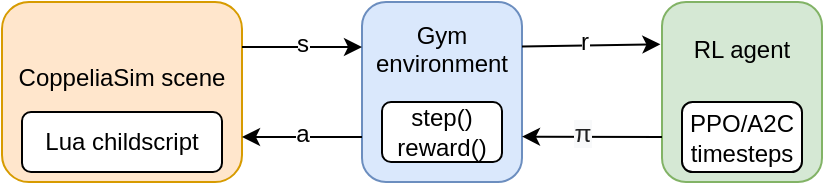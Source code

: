 <mxfile version="20.2.3" type="device"><diagram id="WjcD1JXI5xwQKXBhStob" name="Page-1"><mxGraphModel dx="715" dy="441" grid="1" gridSize="10" guides="1" tooltips="1" connect="1" arrows="1" fold="1" page="1" pageScale="1" pageWidth="1169" pageHeight="827" math="0" shadow="0"><root><mxCell id="0"/><mxCell id="1" parent="0"/><mxCell id="2LxkBMNjLYzVSnKOXXp9-1" value="CoppeliaSim scene&lt;br&gt;&lt;br&gt;" style="rounded=1;whiteSpace=wrap;html=1;fillColor=#ffe6cc;strokeColor=#d79b00;" vertex="1" parent="1"><mxGeometry x="240" y="230" width="120" height="90" as="geometry"/></mxCell><mxCell id="2LxkBMNjLYzVSnKOXXp9-10" value="Gym environment&lt;br&gt;&lt;br&gt;&lt;br&gt;&lt;br&gt;" style="rounded=1;whiteSpace=wrap;html=1;fillColor=#dae8fc;strokeColor=#6c8ebf;" vertex="1" parent="1"><mxGeometry x="420" y="230" width="80" height="90" as="geometry"/></mxCell><mxCell id="2LxkBMNjLYzVSnKOXXp9-11" value="Lua childscript" style="rounded=1;whiteSpace=wrap;html=1;" vertex="1" parent="1"><mxGeometry x="250" y="285" width="100" height="30" as="geometry"/></mxCell><mxCell id="2LxkBMNjLYzVSnKOXXp9-2" value="step()&lt;br&gt;reward()" style="rounded=1;whiteSpace=wrap;html=1;" vertex="1" parent="1"><mxGeometry x="430" y="280" width="60" height="30" as="geometry"/></mxCell><mxCell id="2LxkBMNjLYzVSnKOXXp9-12" value="RL agent&lt;br&gt;&lt;br&gt;&lt;br&gt;&lt;br&gt;" style="rounded=1;whiteSpace=wrap;html=1;fillColor=#d5e8d4;strokeColor=#82b366;" vertex="1" parent="1"><mxGeometry x="570" y="230" width="80" height="90" as="geometry"/></mxCell><mxCell id="2LxkBMNjLYzVSnKOXXp9-17" value="" style="endArrow=classic;html=1;rounded=0;exitX=1;exitY=0.25;exitDx=0;exitDy=0;entryX=0;entryY=0.25;entryDx=0;entryDy=0;" edge="1" parent="1" source="2LxkBMNjLYzVSnKOXXp9-1" target="2LxkBMNjLYzVSnKOXXp9-10"><mxGeometry width="50" height="50" relative="1" as="geometry"><mxPoint x="310" y="270" as="sourcePoint"/><mxPoint x="410" y="250" as="targetPoint"/></mxGeometry></mxCell><mxCell id="2LxkBMNjLYzVSnKOXXp9-26" value="s" style="edgeLabel;html=1;align=center;verticalAlign=middle;resizable=0;points=[];fontSize=12;" vertex="1" connectable="0" parent="2LxkBMNjLYzVSnKOXXp9-17"><mxGeometry x="-0.25" relative="1" as="geometry"><mxPoint x="7" y="-2" as="offset"/></mxGeometry></mxCell><mxCell id="2LxkBMNjLYzVSnKOXXp9-19" value="" style="endArrow=classic;html=1;rounded=0;exitX=0;exitY=0.75;exitDx=0;exitDy=0;entryX=1;entryY=0.75;entryDx=0;entryDy=0;" edge="1" parent="1" source="2LxkBMNjLYzVSnKOXXp9-10" target="2LxkBMNjLYzVSnKOXXp9-1"><mxGeometry width="50" height="50" relative="1" as="geometry"><mxPoint x="370" y="262.5" as="sourcePoint"/><mxPoint x="450" y="262.5" as="targetPoint"/></mxGeometry></mxCell><mxCell id="2LxkBMNjLYzVSnKOXXp9-27" value="a" style="edgeLabel;html=1;align=center;verticalAlign=middle;resizable=0;points=[];fontSize=12;" vertex="1" connectable="0" parent="2LxkBMNjLYzVSnKOXXp9-19"><mxGeometry x="0.131" relative="1" as="geometry"><mxPoint x="4" y="-2" as="offset"/></mxGeometry></mxCell><mxCell id="2LxkBMNjLYzVSnKOXXp9-22" value="" style="endArrow=classic;html=1;rounded=0;exitX=1;exitY=0.25;exitDx=0;exitDy=0;entryX=-0.01;entryY=0.235;entryDx=0;entryDy=0;entryPerimeter=0;" edge="1" parent="1" target="2LxkBMNjLYzVSnKOXXp9-12"><mxGeometry width="50" height="50" relative="1" as="geometry"><mxPoint x="500" y="252.3" as="sourcePoint"/><mxPoint x="550" y="252.3" as="targetPoint"/></mxGeometry></mxCell><mxCell id="2LxkBMNjLYzVSnKOXXp9-28" value="r" style="edgeLabel;html=1;align=center;verticalAlign=middle;resizable=0;points=[];fontSize=12;" vertex="1" connectable="0" parent="2LxkBMNjLYzVSnKOXXp9-22"><mxGeometry x="-0.271" relative="1" as="geometry"><mxPoint x="6" y="-2" as="offset"/></mxGeometry></mxCell><mxCell id="2LxkBMNjLYzVSnKOXXp9-23" value="" style="endArrow=classic;html=1;rounded=0;exitX=0;exitY=0.75;exitDx=0;exitDy=0;entryX=1;entryY=0.75;entryDx=0;entryDy=0;" edge="1" parent="1" source="2LxkBMNjLYzVSnKOXXp9-12"><mxGeometry width="50" height="50" relative="1" as="geometry"><mxPoint x="550" y="297.3" as="sourcePoint"/><mxPoint x="500" y="297.3" as="targetPoint"/></mxGeometry></mxCell><mxCell id="2LxkBMNjLYzVSnKOXXp9-31" value="&lt;span style=&quot;color: rgb(32, 33, 34); font-family: sans-serif; font-size: 12.32px; text-align: left; background-color: rgb(248, 249, 250);&quot;&gt;π&lt;/span&gt;" style="edgeLabel;html=1;align=center;verticalAlign=middle;resizable=0;points=[];fontSize=12;" vertex="1" connectable="0" parent="2LxkBMNjLYzVSnKOXXp9-23"><mxGeometry x="0.24" y="2" relative="1" as="geometry"><mxPoint x="3" y="-4" as="offset"/></mxGeometry></mxCell><mxCell id="2LxkBMNjLYzVSnKOXXp9-24" value="PPO/A2C&lt;br&gt;timesteps" style="rounded=1;whiteSpace=wrap;html=1;" vertex="1" parent="1"><mxGeometry x="580" y="280" width="60" height="35" as="geometry"/></mxCell></root></mxGraphModel></diagram></mxfile>